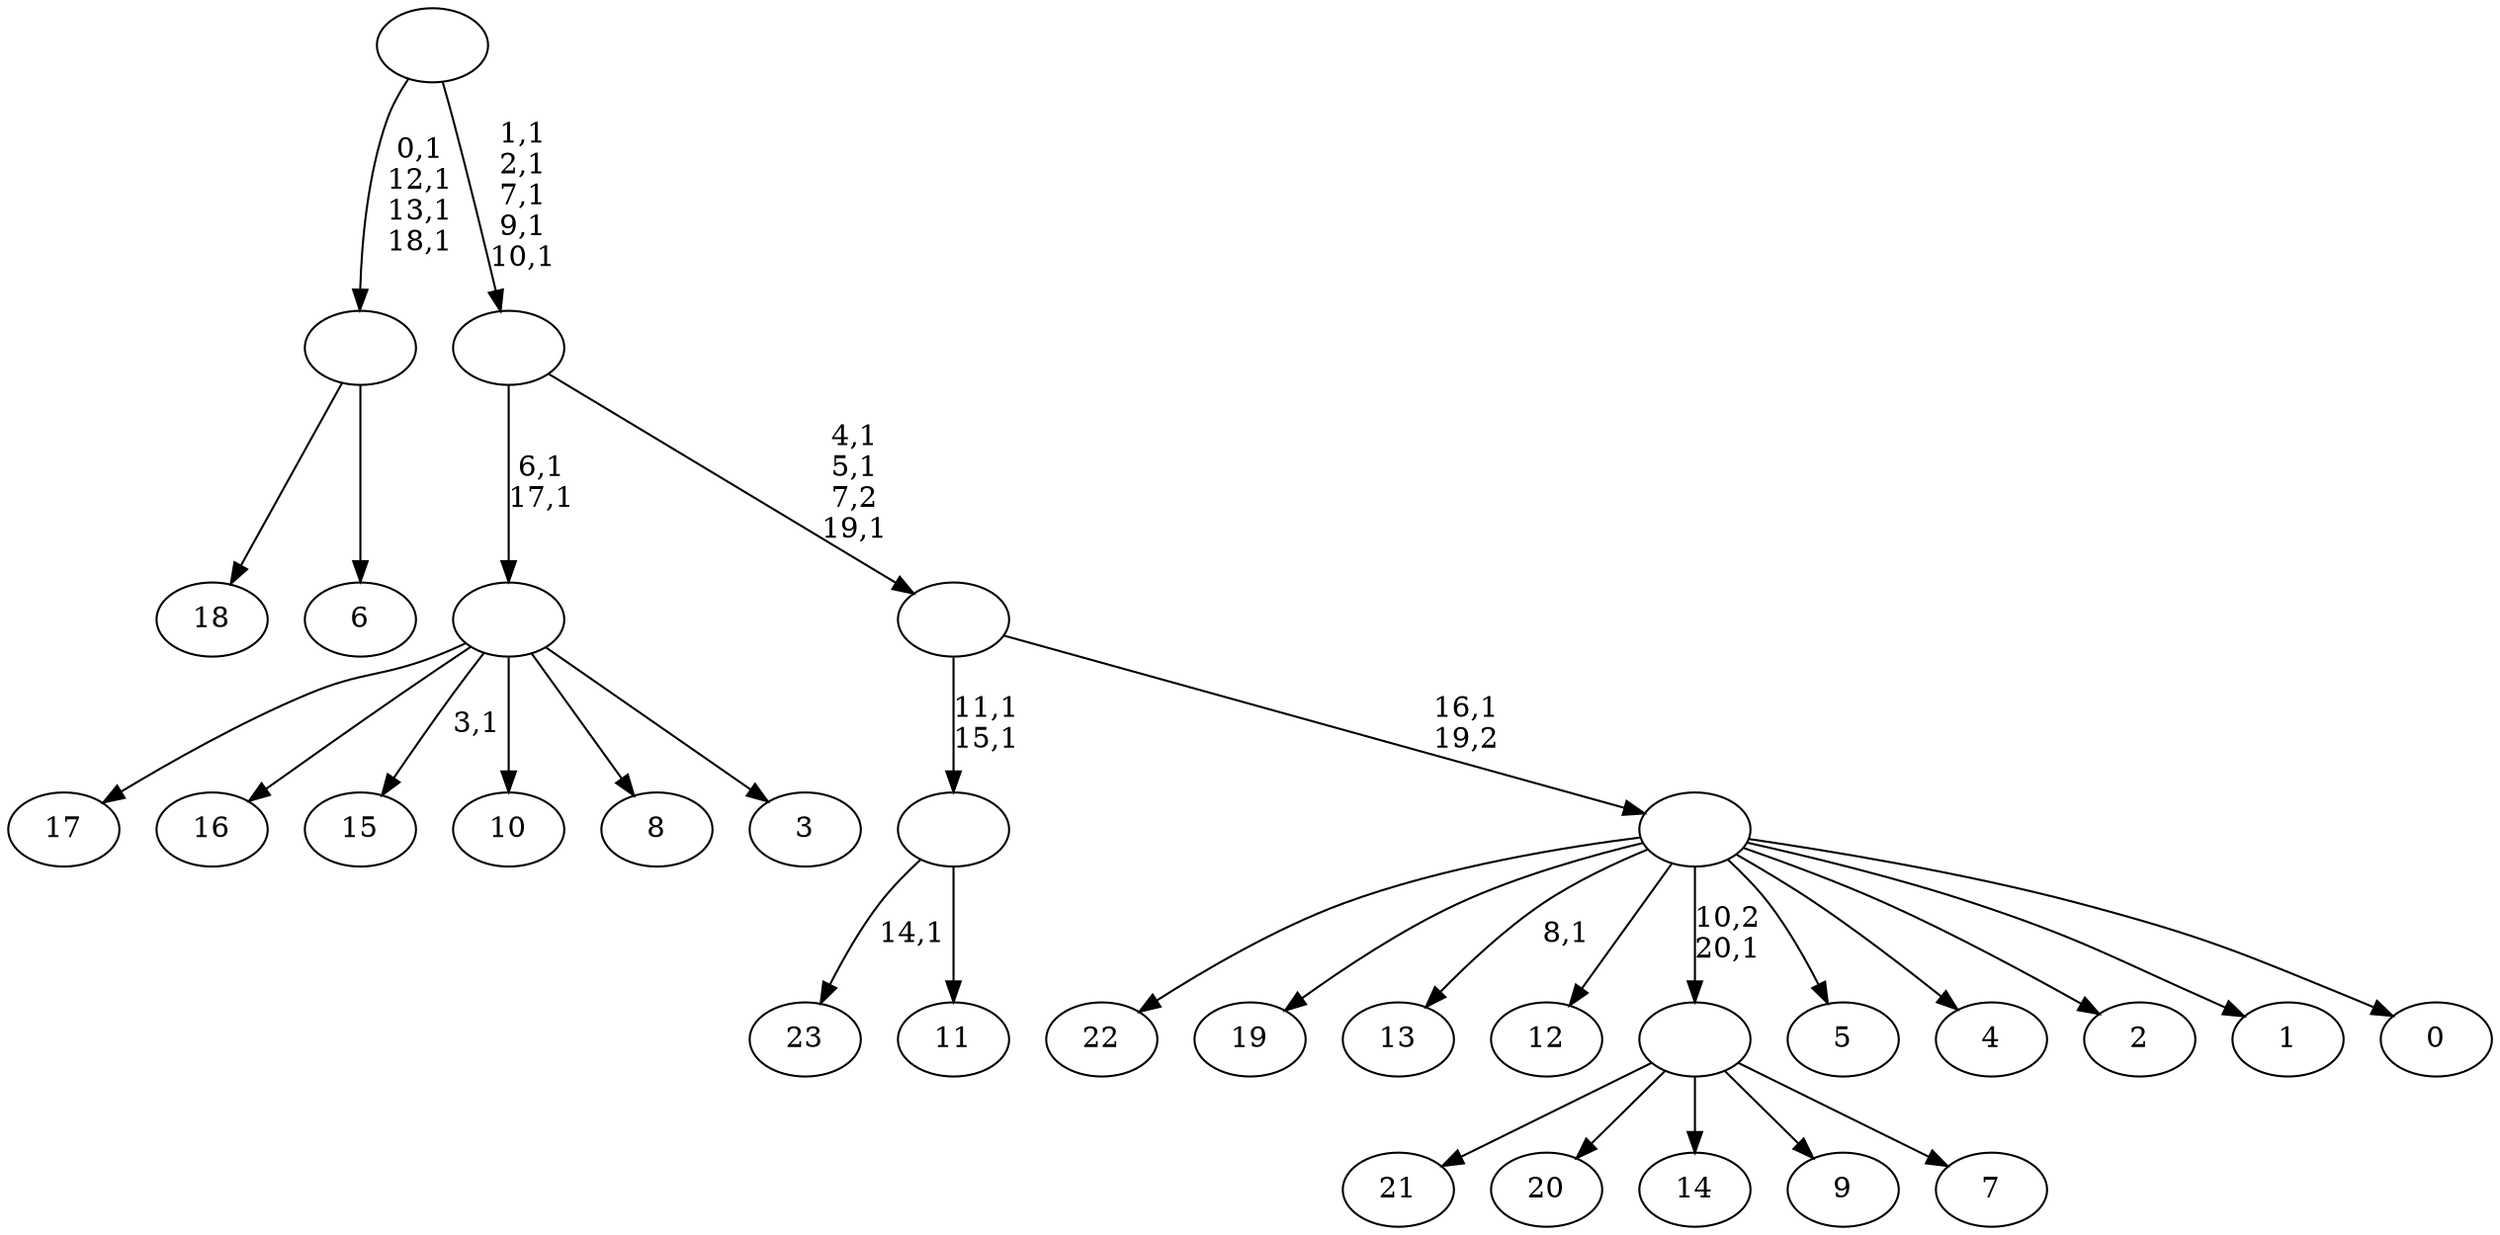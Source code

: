 digraph T {
	45 [label="23"]
	43 [label="22"]
	42 [label="21"]
	41 [label="20"]
	40 [label="19"]
	39 [label="18"]
	38 [label="17"]
	37 [label="16"]
	36 [label="15"]
	34 [label="14"]
	33 [label="13"]
	31 [label="12"]
	30 [label="11"]
	29 [label=""]
	27 [label="10"]
	26 [label="9"]
	25 [label="8"]
	24 [label="7"]
	23 [label=""]
	22 [label="6"]
	21 [label=""]
	17 [label="5"]
	16 [label="4"]
	15 [label="3"]
	14 [label=""]
	12 [label="2"]
	11 [label="1"]
	10 [label="0"]
	9 [label=""]
	8 [label=""]
	5 [label=""]
	0 [label=""]
	29 -> 45 [label="14,1"]
	29 -> 30 [label=""]
	23 -> 42 [label=""]
	23 -> 41 [label=""]
	23 -> 34 [label=""]
	23 -> 26 [label=""]
	23 -> 24 [label=""]
	21 -> 39 [label=""]
	21 -> 22 [label=""]
	14 -> 36 [label="3,1"]
	14 -> 38 [label=""]
	14 -> 37 [label=""]
	14 -> 27 [label=""]
	14 -> 25 [label=""]
	14 -> 15 [label=""]
	9 -> 33 [label="8,1"]
	9 -> 43 [label=""]
	9 -> 40 [label=""]
	9 -> 31 [label=""]
	9 -> 23 [label="10,2\n20,1"]
	9 -> 17 [label=""]
	9 -> 16 [label=""]
	9 -> 12 [label=""]
	9 -> 11 [label=""]
	9 -> 10 [label=""]
	8 -> 29 [label="11,1\n15,1"]
	8 -> 9 [label="16,1\n19,2"]
	5 -> 8 [label="4,1\n5,1\n7,2\n19,1"]
	5 -> 14 [label="6,1\n17,1"]
	0 -> 5 [label="1,1\n2,1\n7,1\n9,1\n10,1"]
	0 -> 21 [label="0,1\n12,1\n13,1\n18,1"]
}

